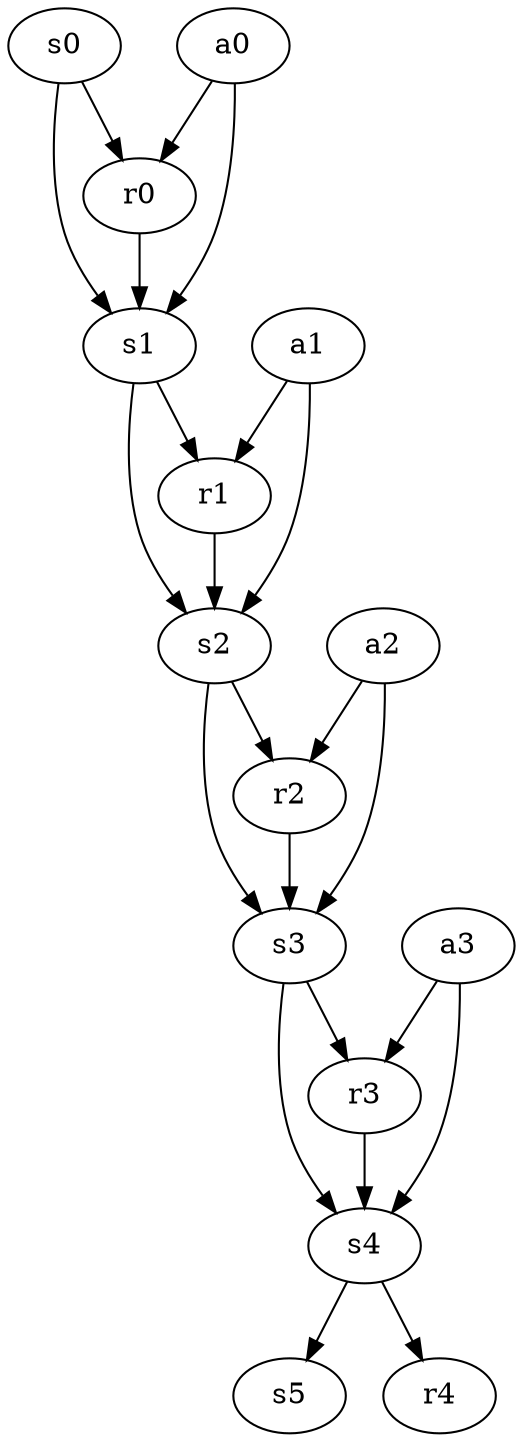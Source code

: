 graph {
     { edge [dir=forward]
        s0 -- { s1 r0 }
        a0 -- { r0 s1 }
        r0 -- { s1 }
        s1 -- { s2 r1 }
        a1 -- { r1 s2 }
        r1 -- { s2 }
        s2 -- { s3 r2}
        a2 -- { r2 s3 }
        r2 -- { s3 }
        s3 -- { s4 r3}
        a3 -- { r3 s4 }
        r3 -- { s4 }
        s4 -- { s5 r4}
     }
   }